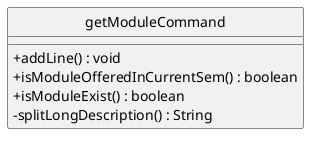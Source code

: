 @startuml
skinparam classAttributeIconSize 0
hide circle
class getModuleCommand {
 +addLine() : void
 +isModuleOfferedInCurrentSem() : boolean
 +isModuleExist() : boolean
 -splitLongDescription() : String
}
@enduml